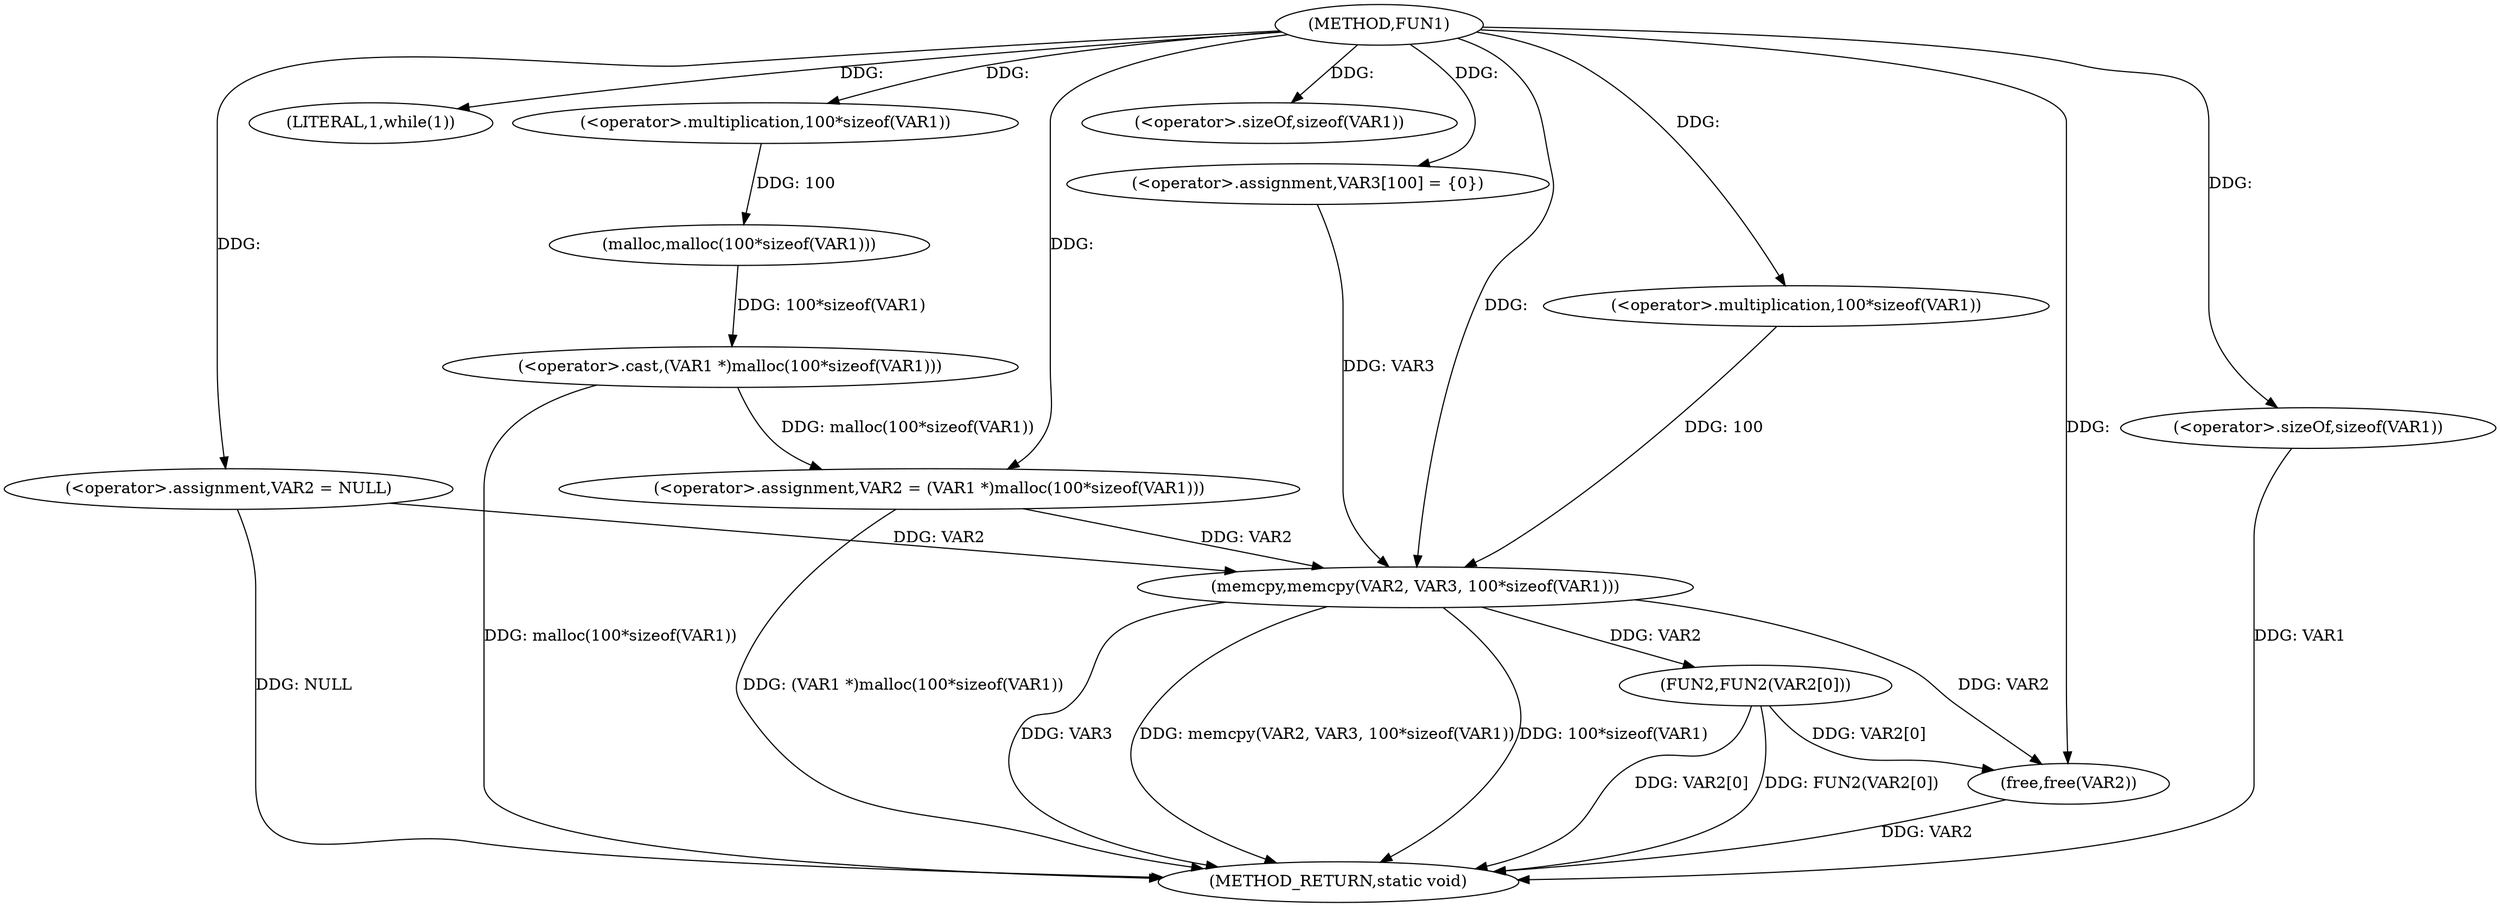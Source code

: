 digraph FUN1 {  
"1000100" [label = "(METHOD,FUN1)" ]
"1000136" [label = "(METHOD_RETURN,static void)" ]
"1000103" [label = "(<operator>.assignment,VAR2 = NULL)" ]
"1000107" [label = "(LITERAL,1,while(1))" ]
"1000109" [label = "(<operator>.assignment,VAR2 = (VAR1 *)malloc(100*sizeof(VAR1)))" ]
"1000111" [label = "(<operator>.cast,(VAR1 *)malloc(100*sizeof(VAR1)))" ]
"1000113" [label = "(malloc,malloc(100*sizeof(VAR1)))" ]
"1000114" [label = "(<operator>.multiplication,100*sizeof(VAR1))" ]
"1000116" [label = "(<operator>.sizeOf,sizeof(VAR1))" ]
"1000121" [label = "(<operator>.assignment,VAR3[100] = {0})" ]
"1000123" [label = "(memcpy,memcpy(VAR2, VAR3, 100*sizeof(VAR1)))" ]
"1000126" [label = "(<operator>.multiplication,100*sizeof(VAR1))" ]
"1000128" [label = "(<operator>.sizeOf,sizeof(VAR1))" ]
"1000130" [label = "(FUN2,FUN2(VAR2[0]))" ]
"1000134" [label = "(free,free(VAR2))" ]
  "1000123" -> "1000136"  [ label = "DDG: VAR3"] 
  "1000103" -> "1000136"  [ label = "DDG: NULL"] 
  "1000123" -> "1000136"  [ label = "DDG: memcpy(VAR2, VAR3, 100*sizeof(VAR1))"] 
  "1000109" -> "1000136"  [ label = "DDG: (VAR1 *)malloc(100*sizeof(VAR1))"] 
  "1000130" -> "1000136"  [ label = "DDG: VAR2[0]"] 
  "1000130" -> "1000136"  [ label = "DDG: FUN2(VAR2[0])"] 
  "1000123" -> "1000136"  [ label = "DDG: 100*sizeof(VAR1)"] 
  "1000128" -> "1000136"  [ label = "DDG: VAR1"] 
  "1000134" -> "1000136"  [ label = "DDG: VAR2"] 
  "1000111" -> "1000136"  [ label = "DDG: malloc(100*sizeof(VAR1))"] 
  "1000100" -> "1000103"  [ label = "DDG: "] 
  "1000100" -> "1000107"  [ label = "DDG: "] 
  "1000111" -> "1000109"  [ label = "DDG: malloc(100*sizeof(VAR1))"] 
  "1000100" -> "1000109"  [ label = "DDG: "] 
  "1000113" -> "1000111"  [ label = "DDG: 100*sizeof(VAR1)"] 
  "1000114" -> "1000113"  [ label = "DDG: 100"] 
  "1000100" -> "1000114"  [ label = "DDG: "] 
  "1000100" -> "1000116"  [ label = "DDG: "] 
  "1000100" -> "1000121"  [ label = "DDG: "] 
  "1000103" -> "1000123"  [ label = "DDG: VAR2"] 
  "1000109" -> "1000123"  [ label = "DDG: VAR2"] 
  "1000100" -> "1000123"  [ label = "DDG: "] 
  "1000121" -> "1000123"  [ label = "DDG: VAR3"] 
  "1000126" -> "1000123"  [ label = "DDG: 100"] 
  "1000100" -> "1000126"  [ label = "DDG: "] 
  "1000100" -> "1000128"  [ label = "DDG: "] 
  "1000123" -> "1000130"  [ label = "DDG: VAR2"] 
  "1000130" -> "1000134"  [ label = "DDG: VAR2[0]"] 
  "1000123" -> "1000134"  [ label = "DDG: VAR2"] 
  "1000100" -> "1000134"  [ label = "DDG: "] 
}
